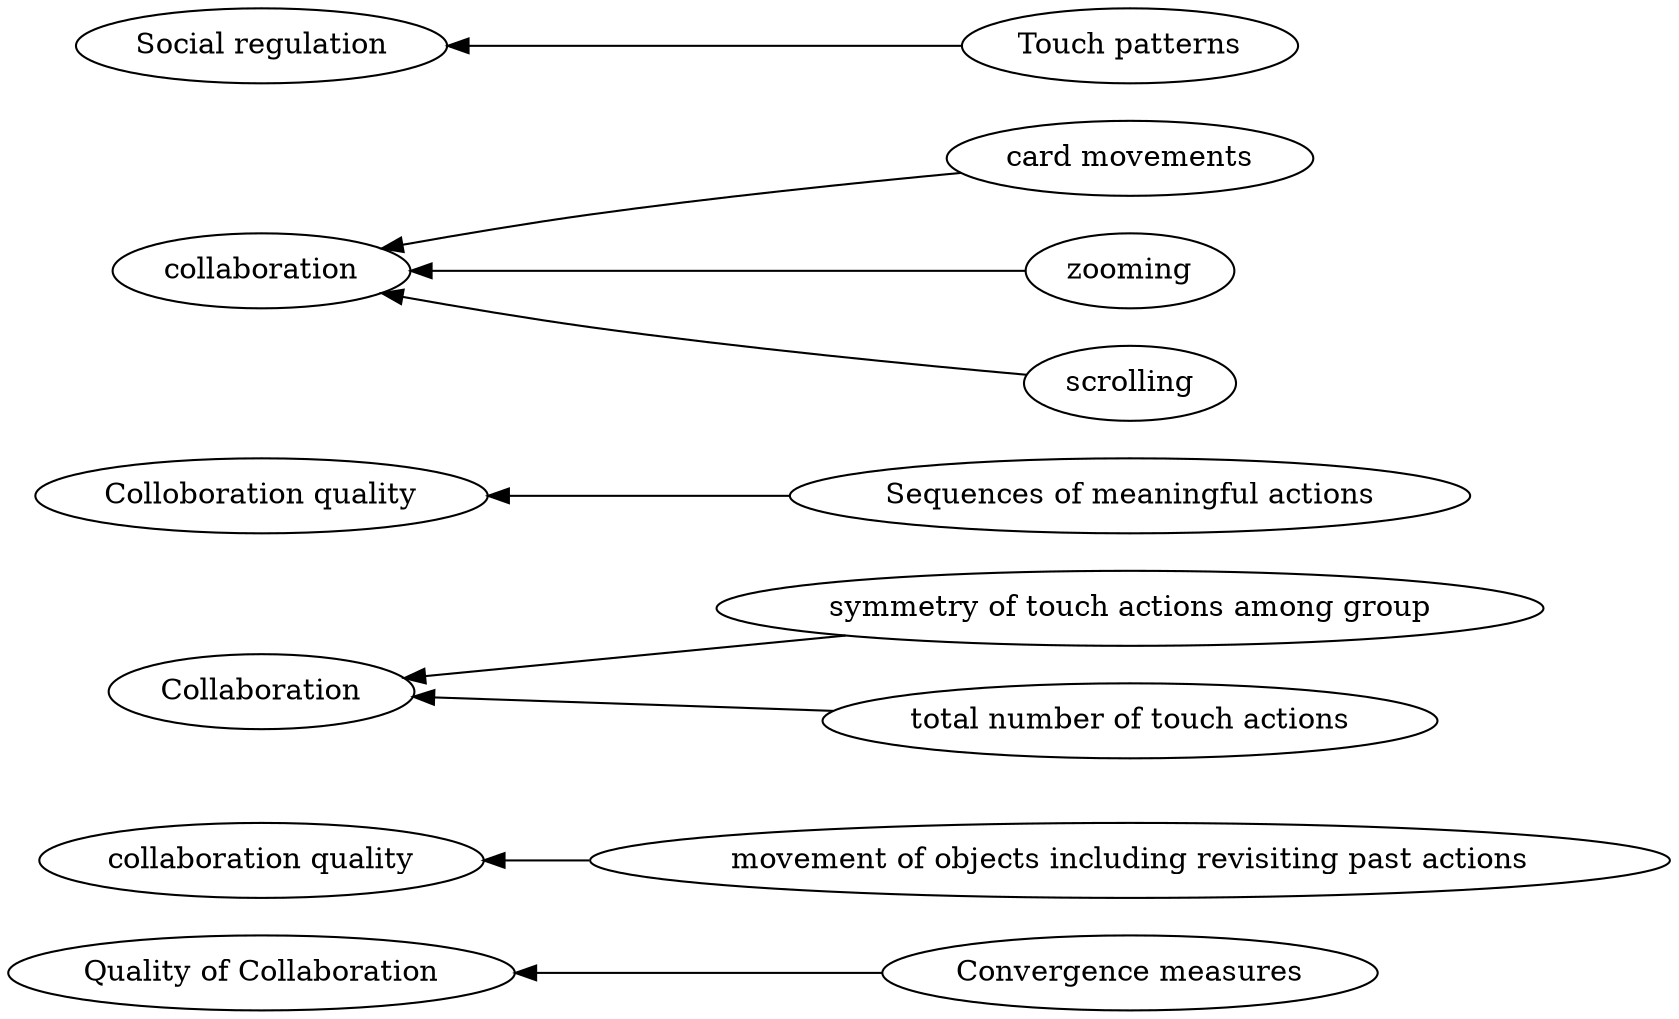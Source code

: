 digraph Test {
	rankdir=RL
	size="15,15"
	overlap=false
	splines=true
	{rank=same; "Convergence measures" "movement of objects including revisiting past actions" "symmetry of touch actions among group" "Sequences of meaningful actions" "total number of touch actions" "card movements" "zooming" "Touch patterns" "scrolling";}
	{rank=same; "Collaboration" "Quality of Collaboration" "Colloboration quality" "collaboration" "Social regulation" "collaboration quality";}
	"Convergence measures" [href="https://scholar.google.com/scholar?hl=en&q=An%20Interactive%20Table%20for%20Supporting%20Participation%20Balance%20in%20Face-to-Face%20Collaborative%20Learning"]
	"Convergence measures" -> "Quality of Collaboration"
	"Sequences of meaningful actions" [href="https://scholar.google.com/scholar?hl=en&q=An%20Interactive%20Table%20for%20Supporting%20Participation%20Balance%20in%20Face-to-Face%20Collaborative%20Learning"]
	"Sequences of meaningful actions" -> "Colloboration quality"
	"card movements" [href="https://scholar.google.com/scholar?hl=en&q=An%20Interactive%20Table%20for%20Supporting%20Participation%20Balance%20in%20Face-to-Face%20Collaborative%20Learning"]
	"card movements" -> collaboration
	scrolling [href="https://scholar.google.com/scholar?hl=en&q=An%20Interactive%20Table%20for%20Supporting%20Participation%20Balance%20in%20Face-to-Face%20Collaborative%20Learning"]
	scrolling -> collaboration
	zooming [href="https://scholar.google.com/scholar?hl=en&q=An%20Interactive%20Table%20for%20Supporting%20Participation%20Balance%20in%20Face-to-Face%20Collaborative%20Learning"]
	zooming -> collaboration
	"Touch patterns" [href="https://scholar.google.com/scholar?hl=en&q=An%20Interactive%20Table%20for%20Supporting%20Participation%20Balance%20in%20Face-to-Face%20Collaborative%20Learning"]
	"Touch patterns" -> "Social regulation"
	"total number of touch actions" [href="https://scholar.google.com/scholar?hl=en&q=An%20Interactive%20Table%20for%20Supporting%20Participation%20Balance%20in%20Face-to-Face%20Collaborative%20Learning"]
	"total number of touch actions" -> Collaboration
	"symmetry of touch actions among group" [href="https://scholar.google.com/scholar?hl=en&q=An%20Interactive%20Table%20for%20Supporting%20Participation%20Balance%20in%20Face-to-Face%20Collaborative%20Learning"]
	"symmetry of touch actions among group" -> Collaboration
	"movement of objects including revisiting past actions" [href="https://scholar.google.com/scholar?hl=en&q=An%20Interactive%20Table%20for%20Supporting%20Participation%20Balance%20in%20Face-to-Face%20Collaborative%20Learning"]
	"movement of objects including revisiting past actions" -> "collaboration quality"
}
